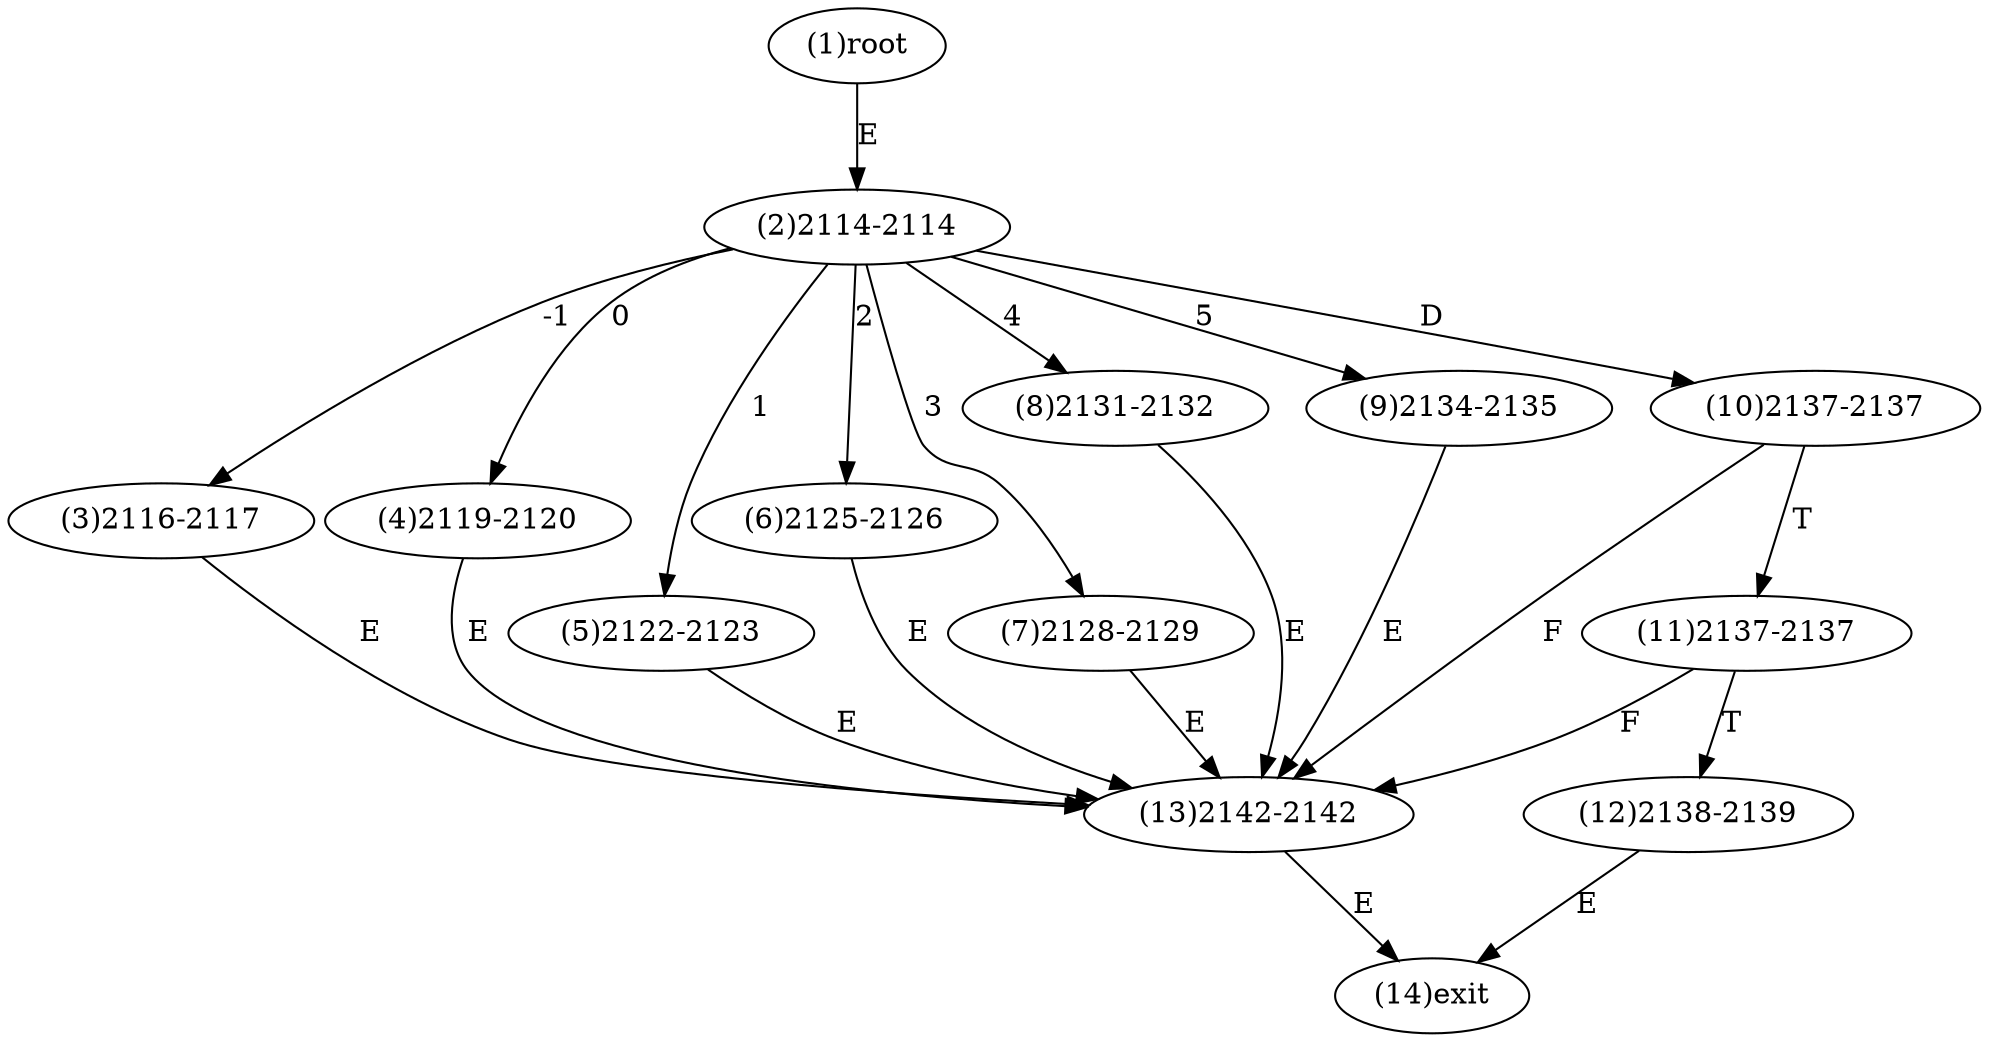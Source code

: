 digraph "" { 
1[ label="(1)root"];
2[ label="(2)2114-2114"];
3[ label="(3)2116-2117"];
4[ label="(4)2119-2120"];
5[ label="(5)2122-2123"];
6[ label="(6)2125-2126"];
7[ label="(7)2128-2129"];
8[ label="(8)2131-2132"];
9[ label="(9)2134-2135"];
10[ label="(10)2137-2137"];
11[ label="(11)2137-2137"];
12[ label="(12)2138-2139"];
13[ label="(13)2142-2142"];
14[ label="(14)exit"];
1->2[ label="E"];
2->3[ label="-1"];
2->4[ label="0"];
2->5[ label="1"];
2->6[ label="2"];
2->7[ label="3"];
2->8[ label="4"];
2->9[ label="5"];
2->10[ label="D"];
3->13[ label="E"];
4->13[ label="E"];
5->13[ label="E"];
6->13[ label="E"];
7->13[ label="E"];
8->13[ label="E"];
9->13[ label="E"];
10->13[ label="F"];
10->11[ label="T"];
11->13[ label="F"];
11->12[ label="T"];
12->14[ label="E"];
13->14[ label="E"];
}